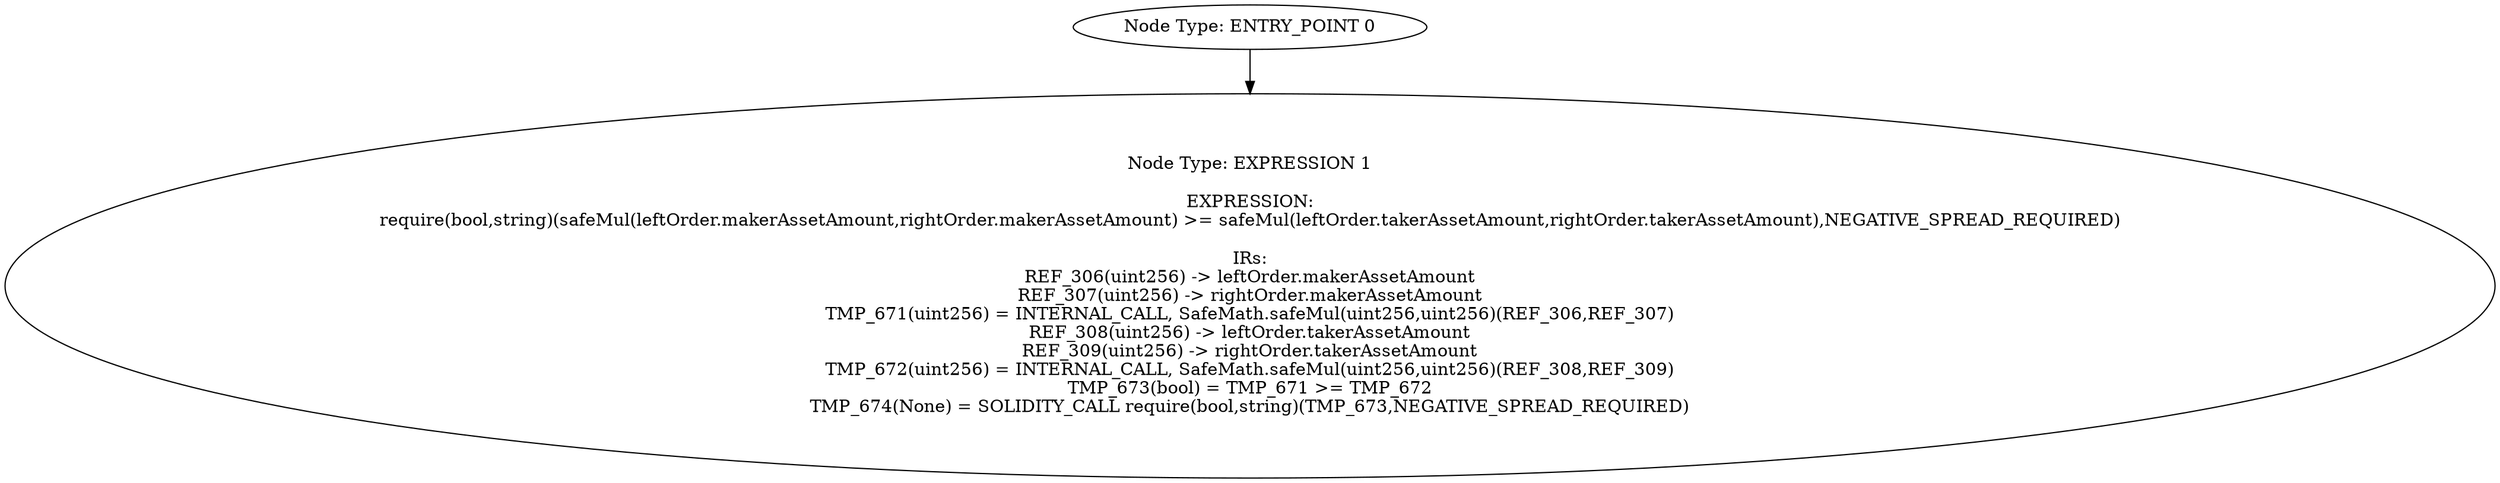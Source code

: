 digraph{
0[label="Node Type: ENTRY_POINT 0
"];
0->1;
1[label="Node Type: EXPRESSION 1

EXPRESSION:
require(bool,string)(safeMul(leftOrder.makerAssetAmount,rightOrder.makerAssetAmount) >= safeMul(leftOrder.takerAssetAmount,rightOrder.takerAssetAmount),NEGATIVE_SPREAD_REQUIRED)

IRs:
REF_306(uint256) -> leftOrder.makerAssetAmount
REF_307(uint256) -> rightOrder.makerAssetAmount
TMP_671(uint256) = INTERNAL_CALL, SafeMath.safeMul(uint256,uint256)(REF_306,REF_307)
REF_308(uint256) -> leftOrder.takerAssetAmount
REF_309(uint256) -> rightOrder.takerAssetAmount
TMP_672(uint256) = INTERNAL_CALL, SafeMath.safeMul(uint256,uint256)(REF_308,REF_309)
TMP_673(bool) = TMP_671 >= TMP_672
TMP_674(None) = SOLIDITY_CALL require(bool,string)(TMP_673,NEGATIVE_SPREAD_REQUIRED)"];
}

